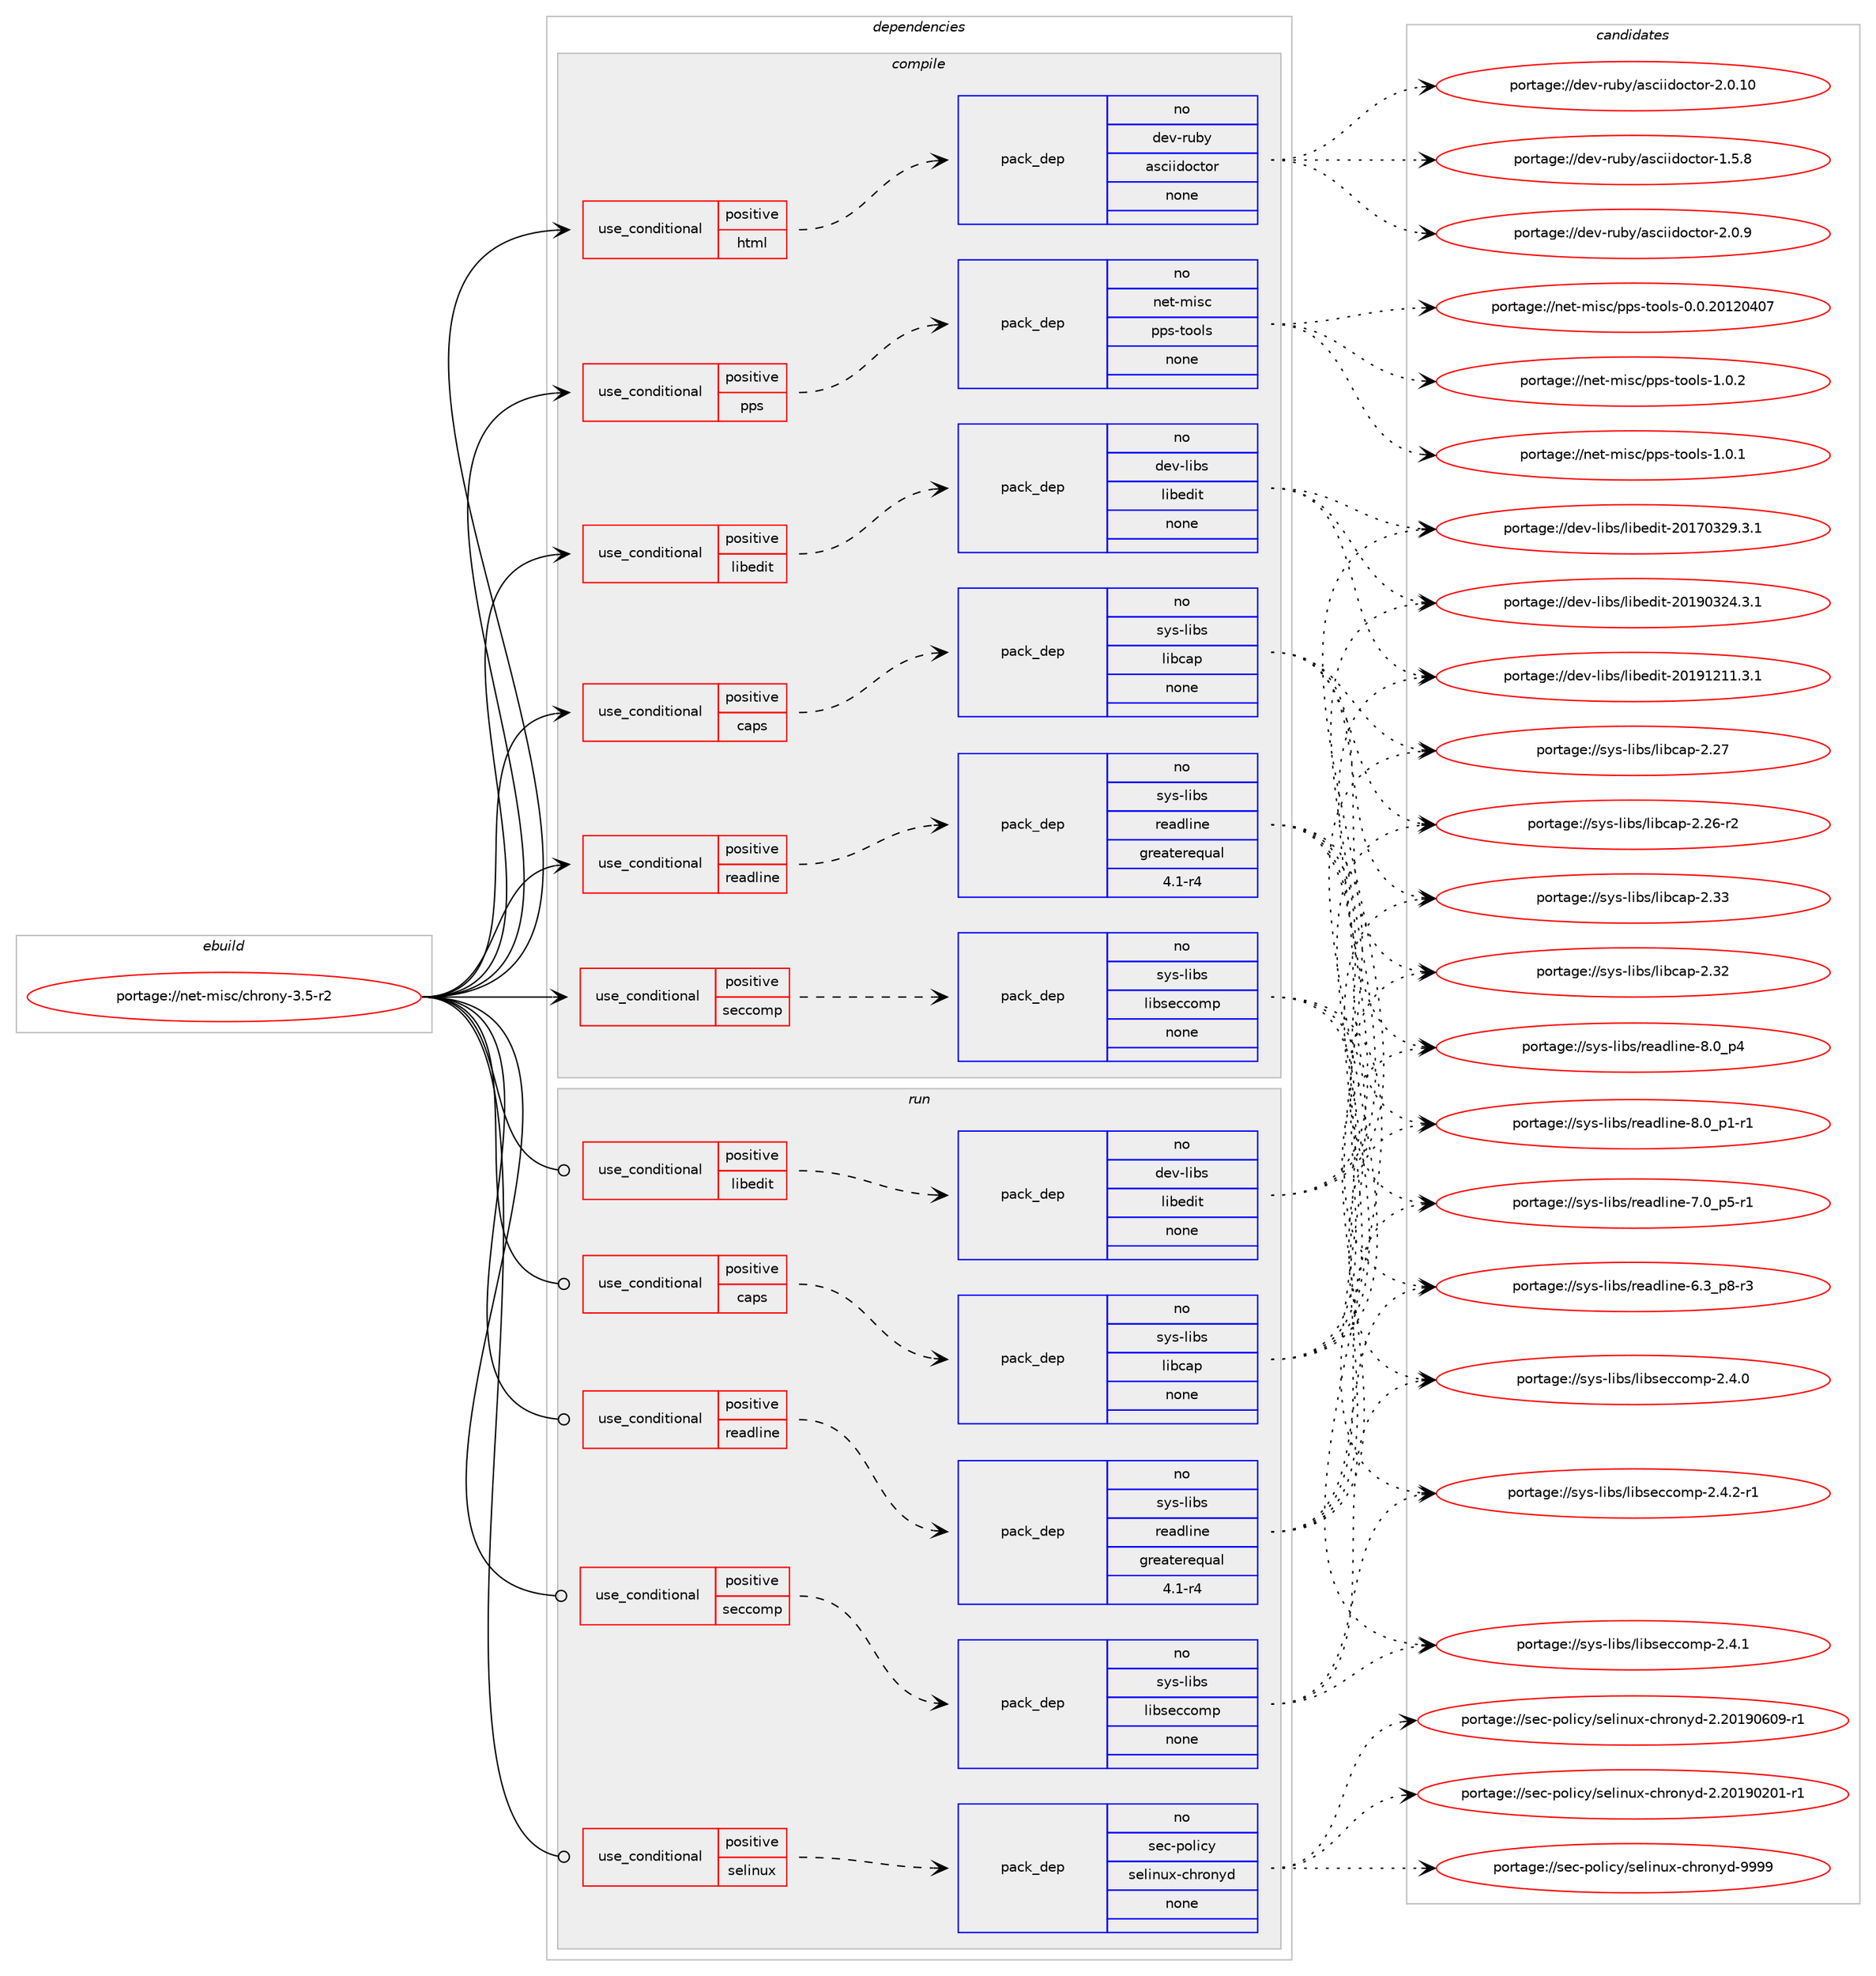 digraph prolog {

# *************
# Graph options
# *************

newrank=true;
concentrate=true;
compound=true;
graph [rankdir=LR,fontname=Helvetica,fontsize=10,ranksep=1.5];#, ranksep=2.5, nodesep=0.2];
edge  [arrowhead=vee];
node  [fontname=Helvetica,fontsize=10];

# **********
# The ebuild
# **********

subgraph cluster_leftcol {
color=gray;
rank=same;
label=<<i>ebuild</i>>;
id [label="portage://net-misc/chrony-3.5-r2", color=red, width=4, href="../net-misc/chrony-3.5-r2.svg"];
}

# ****************
# The dependencies
# ****************

subgraph cluster_midcol {
color=gray;
label=<<i>dependencies</i>>;
subgraph cluster_compile {
fillcolor="#eeeeee";
style=filled;
label=<<i>compile</i>>;
subgraph cond10529 {
dependency55356 [label=<<TABLE BORDER="0" CELLBORDER="1" CELLSPACING="0" CELLPADDING="4"><TR><TD ROWSPAN="3" CELLPADDING="10">use_conditional</TD></TR><TR><TD>positive</TD></TR><TR><TD>caps</TD></TR></TABLE>>, shape=none, color=red];
subgraph pack43724 {
dependency55357 [label=<<TABLE BORDER="0" CELLBORDER="1" CELLSPACING="0" CELLPADDING="4" WIDTH="220"><TR><TD ROWSPAN="6" CELLPADDING="30">pack_dep</TD></TR><TR><TD WIDTH="110">no</TD></TR><TR><TD>sys-libs</TD></TR><TR><TD>libcap</TD></TR><TR><TD>none</TD></TR><TR><TD></TD></TR></TABLE>>, shape=none, color=blue];
}
dependency55356:e -> dependency55357:w [weight=20,style="dashed",arrowhead="vee"];
}
id:e -> dependency55356:w [weight=20,style="solid",arrowhead="vee"];
subgraph cond10530 {
dependency55358 [label=<<TABLE BORDER="0" CELLBORDER="1" CELLSPACING="0" CELLPADDING="4"><TR><TD ROWSPAN="3" CELLPADDING="10">use_conditional</TD></TR><TR><TD>positive</TD></TR><TR><TD>html</TD></TR></TABLE>>, shape=none, color=red];
subgraph pack43725 {
dependency55359 [label=<<TABLE BORDER="0" CELLBORDER="1" CELLSPACING="0" CELLPADDING="4" WIDTH="220"><TR><TD ROWSPAN="6" CELLPADDING="30">pack_dep</TD></TR><TR><TD WIDTH="110">no</TD></TR><TR><TD>dev-ruby</TD></TR><TR><TD>asciidoctor</TD></TR><TR><TD>none</TD></TR><TR><TD></TD></TR></TABLE>>, shape=none, color=blue];
}
dependency55358:e -> dependency55359:w [weight=20,style="dashed",arrowhead="vee"];
}
id:e -> dependency55358:w [weight=20,style="solid",arrowhead="vee"];
subgraph cond10531 {
dependency55360 [label=<<TABLE BORDER="0" CELLBORDER="1" CELLSPACING="0" CELLPADDING="4"><TR><TD ROWSPAN="3" CELLPADDING="10">use_conditional</TD></TR><TR><TD>positive</TD></TR><TR><TD>libedit</TD></TR></TABLE>>, shape=none, color=red];
subgraph pack43726 {
dependency55361 [label=<<TABLE BORDER="0" CELLBORDER="1" CELLSPACING="0" CELLPADDING="4" WIDTH="220"><TR><TD ROWSPAN="6" CELLPADDING="30">pack_dep</TD></TR><TR><TD WIDTH="110">no</TD></TR><TR><TD>dev-libs</TD></TR><TR><TD>libedit</TD></TR><TR><TD>none</TD></TR><TR><TD></TD></TR></TABLE>>, shape=none, color=blue];
}
dependency55360:e -> dependency55361:w [weight=20,style="dashed",arrowhead="vee"];
}
id:e -> dependency55360:w [weight=20,style="solid",arrowhead="vee"];
subgraph cond10532 {
dependency55362 [label=<<TABLE BORDER="0" CELLBORDER="1" CELLSPACING="0" CELLPADDING="4"><TR><TD ROWSPAN="3" CELLPADDING="10">use_conditional</TD></TR><TR><TD>positive</TD></TR><TR><TD>pps</TD></TR></TABLE>>, shape=none, color=red];
subgraph pack43727 {
dependency55363 [label=<<TABLE BORDER="0" CELLBORDER="1" CELLSPACING="0" CELLPADDING="4" WIDTH="220"><TR><TD ROWSPAN="6" CELLPADDING="30">pack_dep</TD></TR><TR><TD WIDTH="110">no</TD></TR><TR><TD>net-misc</TD></TR><TR><TD>pps-tools</TD></TR><TR><TD>none</TD></TR><TR><TD></TD></TR></TABLE>>, shape=none, color=blue];
}
dependency55362:e -> dependency55363:w [weight=20,style="dashed",arrowhead="vee"];
}
id:e -> dependency55362:w [weight=20,style="solid",arrowhead="vee"];
subgraph cond10533 {
dependency55364 [label=<<TABLE BORDER="0" CELLBORDER="1" CELLSPACING="0" CELLPADDING="4"><TR><TD ROWSPAN="3" CELLPADDING="10">use_conditional</TD></TR><TR><TD>positive</TD></TR><TR><TD>readline</TD></TR></TABLE>>, shape=none, color=red];
subgraph pack43728 {
dependency55365 [label=<<TABLE BORDER="0" CELLBORDER="1" CELLSPACING="0" CELLPADDING="4" WIDTH="220"><TR><TD ROWSPAN="6" CELLPADDING="30">pack_dep</TD></TR><TR><TD WIDTH="110">no</TD></TR><TR><TD>sys-libs</TD></TR><TR><TD>readline</TD></TR><TR><TD>greaterequal</TD></TR><TR><TD>4.1-r4</TD></TR></TABLE>>, shape=none, color=blue];
}
dependency55364:e -> dependency55365:w [weight=20,style="dashed",arrowhead="vee"];
}
id:e -> dependency55364:w [weight=20,style="solid",arrowhead="vee"];
subgraph cond10534 {
dependency55366 [label=<<TABLE BORDER="0" CELLBORDER="1" CELLSPACING="0" CELLPADDING="4"><TR><TD ROWSPAN="3" CELLPADDING="10">use_conditional</TD></TR><TR><TD>positive</TD></TR><TR><TD>seccomp</TD></TR></TABLE>>, shape=none, color=red];
subgraph pack43729 {
dependency55367 [label=<<TABLE BORDER="0" CELLBORDER="1" CELLSPACING="0" CELLPADDING="4" WIDTH="220"><TR><TD ROWSPAN="6" CELLPADDING="30">pack_dep</TD></TR><TR><TD WIDTH="110">no</TD></TR><TR><TD>sys-libs</TD></TR><TR><TD>libseccomp</TD></TR><TR><TD>none</TD></TR><TR><TD></TD></TR></TABLE>>, shape=none, color=blue];
}
dependency55366:e -> dependency55367:w [weight=20,style="dashed",arrowhead="vee"];
}
id:e -> dependency55366:w [weight=20,style="solid",arrowhead="vee"];
}
subgraph cluster_compileandrun {
fillcolor="#eeeeee";
style=filled;
label=<<i>compile and run</i>>;
}
subgraph cluster_run {
fillcolor="#eeeeee";
style=filled;
label=<<i>run</i>>;
subgraph cond10535 {
dependency55368 [label=<<TABLE BORDER="0" CELLBORDER="1" CELLSPACING="0" CELLPADDING="4"><TR><TD ROWSPAN="3" CELLPADDING="10">use_conditional</TD></TR><TR><TD>positive</TD></TR><TR><TD>caps</TD></TR></TABLE>>, shape=none, color=red];
subgraph pack43730 {
dependency55369 [label=<<TABLE BORDER="0" CELLBORDER="1" CELLSPACING="0" CELLPADDING="4" WIDTH="220"><TR><TD ROWSPAN="6" CELLPADDING="30">pack_dep</TD></TR><TR><TD WIDTH="110">no</TD></TR><TR><TD>sys-libs</TD></TR><TR><TD>libcap</TD></TR><TR><TD>none</TD></TR><TR><TD></TD></TR></TABLE>>, shape=none, color=blue];
}
dependency55368:e -> dependency55369:w [weight=20,style="dashed",arrowhead="vee"];
}
id:e -> dependency55368:w [weight=20,style="solid",arrowhead="odot"];
subgraph cond10536 {
dependency55370 [label=<<TABLE BORDER="0" CELLBORDER="1" CELLSPACING="0" CELLPADDING="4"><TR><TD ROWSPAN="3" CELLPADDING="10">use_conditional</TD></TR><TR><TD>positive</TD></TR><TR><TD>libedit</TD></TR></TABLE>>, shape=none, color=red];
subgraph pack43731 {
dependency55371 [label=<<TABLE BORDER="0" CELLBORDER="1" CELLSPACING="0" CELLPADDING="4" WIDTH="220"><TR><TD ROWSPAN="6" CELLPADDING="30">pack_dep</TD></TR><TR><TD WIDTH="110">no</TD></TR><TR><TD>dev-libs</TD></TR><TR><TD>libedit</TD></TR><TR><TD>none</TD></TR><TR><TD></TD></TR></TABLE>>, shape=none, color=blue];
}
dependency55370:e -> dependency55371:w [weight=20,style="dashed",arrowhead="vee"];
}
id:e -> dependency55370:w [weight=20,style="solid",arrowhead="odot"];
subgraph cond10537 {
dependency55372 [label=<<TABLE BORDER="0" CELLBORDER="1" CELLSPACING="0" CELLPADDING="4"><TR><TD ROWSPAN="3" CELLPADDING="10">use_conditional</TD></TR><TR><TD>positive</TD></TR><TR><TD>readline</TD></TR></TABLE>>, shape=none, color=red];
subgraph pack43732 {
dependency55373 [label=<<TABLE BORDER="0" CELLBORDER="1" CELLSPACING="0" CELLPADDING="4" WIDTH="220"><TR><TD ROWSPAN="6" CELLPADDING="30">pack_dep</TD></TR><TR><TD WIDTH="110">no</TD></TR><TR><TD>sys-libs</TD></TR><TR><TD>readline</TD></TR><TR><TD>greaterequal</TD></TR><TR><TD>4.1-r4</TD></TR></TABLE>>, shape=none, color=blue];
}
dependency55372:e -> dependency55373:w [weight=20,style="dashed",arrowhead="vee"];
}
id:e -> dependency55372:w [weight=20,style="solid",arrowhead="odot"];
subgraph cond10538 {
dependency55374 [label=<<TABLE BORDER="0" CELLBORDER="1" CELLSPACING="0" CELLPADDING="4"><TR><TD ROWSPAN="3" CELLPADDING="10">use_conditional</TD></TR><TR><TD>positive</TD></TR><TR><TD>seccomp</TD></TR></TABLE>>, shape=none, color=red];
subgraph pack43733 {
dependency55375 [label=<<TABLE BORDER="0" CELLBORDER="1" CELLSPACING="0" CELLPADDING="4" WIDTH="220"><TR><TD ROWSPAN="6" CELLPADDING="30">pack_dep</TD></TR><TR><TD WIDTH="110">no</TD></TR><TR><TD>sys-libs</TD></TR><TR><TD>libseccomp</TD></TR><TR><TD>none</TD></TR><TR><TD></TD></TR></TABLE>>, shape=none, color=blue];
}
dependency55374:e -> dependency55375:w [weight=20,style="dashed",arrowhead="vee"];
}
id:e -> dependency55374:w [weight=20,style="solid",arrowhead="odot"];
subgraph cond10539 {
dependency55376 [label=<<TABLE BORDER="0" CELLBORDER="1" CELLSPACING="0" CELLPADDING="4"><TR><TD ROWSPAN="3" CELLPADDING="10">use_conditional</TD></TR><TR><TD>positive</TD></TR><TR><TD>selinux</TD></TR></TABLE>>, shape=none, color=red];
subgraph pack43734 {
dependency55377 [label=<<TABLE BORDER="0" CELLBORDER="1" CELLSPACING="0" CELLPADDING="4" WIDTH="220"><TR><TD ROWSPAN="6" CELLPADDING="30">pack_dep</TD></TR><TR><TD WIDTH="110">no</TD></TR><TR><TD>sec-policy</TD></TR><TR><TD>selinux-chronyd</TD></TR><TR><TD>none</TD></TR><TR><TD></TD></TR></TABLE>>, shape=none, color=blue];
}
dependency55376:e -> dependency55377:w [weight=20,style="dashed",arrowhead="vee"];
}
id:e -> dependency55376:w [weight=20,style="solid",arrowhead="odot"];
}
}

# **************
# The candidates
# **************

subgraph cluster_choices {
rank=same;
color=gray;
label=<<i>candidates</i>>;

subgraph choice43724 {
color=black;
nodesep=1;
choice1151211154510810598115471081059899971124550465151 [label="portage://sys-libs/libcap-2.33", color=red, width=4,href="../sys-libs/libcap-2.33.svg"];
choice1151211154510810598115471081059899971124550465150 [label="portage://sys-libs/libcap-2.32", color=red, width=4,href="../sys-libs/libcap-2.32.svg"];
choice1151211154510810598115471081059899971124550465055 [label="portage://sys-libs/libcap-2.27", color=red, width=4,href="../sys-libs/libcap-2.27.svg"];
choice11512111545108105981154710810598999711245504650544511450 [label="portage://sys-libs/libcap-2.26-r2", color=red, width=4,href="../sys-libs/libcap-2.26-r2.svg"];
dependency55357:e -> choice1151211154510810598115471081059899971124550465151:w [style=dotted,weight="100"];
dependency55357:e -> choice1151211154510810598115471081059899971124550465150:w [style=dotted,weight="100"];
dependency55357:e -> choice1151211154510810598115471081059899971124550465055:w [style=dotted,weight="100"];
dependency55357:e -> choice11512111545108105981154710810598999711245504650544511450:w [style=dotted,weight="100"];
}
subgraph choice43725 {
color=black;
nodesep=1;
choice100101118451141179812147971159910510510011199116111114455046484657 [label="portage://dev-ruby/asciidoctor-2.0.9", color=red, width=4,href="../dev-ruby/asciidoctor-2.0.9.svg"];
choice10010111845114117981214797115991051051001119911611111445504648464948 [label="portage://dev-ruby/asciidoctor-2.0.10", color=red, width=4,href="../dev-ruby/asciidoctor-2.0.10.svg"];
choice100101118451141179812147971159910510510011199116111114454946534656 [label="portage://dev-ruby/asciidoctor-1.5.8", color=red, width=4,href="../dev-ruby/asciidoctor-1.5.8.svg"];
dependency55359:e -> choice100101118451141179812147971159910510510011199116111114455046484657:w [style=dotted,weight="100"];
dependency55359:e -> choice10010111845114117981214797115991051051001119911611111445504648464948:w [style=dotted,weight="100"];
dependency55359:e -> choice100101118451141179812147971159910510510011199116111114454946534656:w [style=dotted,weight="100"];
}
subgraph choice43726 {
color=black;
nodesep=1;
choice1001011184510810598115471081059810110010511645504849574950494946514649 [label="portage://dev-libs/libedit-20191211.3.1", color=red, width=4,href="../dev-libs/libedit-20191211.3.1.svg"];
choice1001011184510810598115471081059810110010511645504849574851505246514649 [label="portage://dev-libs/libedit-20190324.3.1", color=red, width=4,href="../dev-libs/libedit-20190324.3.1.svg"];
choice1001011184510810598115471081059810110010511645504849554851505746514649 [label="portage://dev-libs/libedit-20170329.3.1", color=red, width=4,href="../dev-libs/libedit-20170329.3.1.svg"];
dependency55361:e -> choice1001011184510810598115471081059810110010511645504849574950494946514649:w [style=dotted,weight="100"];
dependency55361:e -> choice1001011184510810598115471081059810110010511645504849574851505246514649:w [style=dotted,weight="100"];
dependency55361:e -> choice1001011184510810598115471081059810110010511645504849554851505746514649:w [style=dotted,weight="100"];
}
subgraph choice43727 {
color=black;
nodesep=1;
choice11010111645109105115994711211211545116111111108115454946484650 [label="portage://net-misc/pps-tools-1.0.2", color=red, width=4,href="../net-misc/pps-tools-1.0.2.svg"];
choice11010111645109105115994711211211545116111111108115454946484649 [label="portage://net-misc/pps-tools-1.0.1", color=red, width=4,href="../net-misc/pps-tools-1.0.1.svg"];
choice1101011164510910511599471121121154511611111110811545484648465048495048524855 [label="portage://net-misc/pps-tools-0.0.20120407", color=red, width=4,href="../net-misc/pps-tools-0.0.20120407.svg"];
dependency55363:e -> choice11010111645109105115994711211211545116111111108115454946484650:w [style=dotted,weight="100"];
dependency55363:e -> choice11010111645109105115994711211211545116111111108115454946484649:w [style=dotted,weight="100"];
dependency55363:e -> choice1101011164510910511599471121121154511611111110811545484648465048495048524855:w [style=dotted,weight="100"];
}
subgraph choice43728 {
color=black;
nodesep=1;
choice11512111545108105981154711410197100108105110101455646489511252 [label="portage://sys-libs/readline-8.0_p4", color=red, width=4,href="../sys-libs/readline-8.0_p4.svg"];
choice115121115451081059811547114101971001081051101014556464895112494511449 [label="portage://sys-libs/readline-8.0_p1-r1", color=red, width=4,href="../sys-libs/readline-8.0_p1-r1.svg"];
choice115121115451081059811547114101971001081051101014555464895112534511449 [label="portage://sys-libs/readline-7.0_p5-r1", color=red, width=4,href="../sys-libs/readline-7.0_p5-r1.svg"];
choice115121115451081059811547114101971001081051101014554465195112564511451 [label="portage://sys-libs/readline-6.3_p8-r3", color=red, width=4,href="../sys-libs/readline-6.3_p8-r3.svg"];
dependency55365:e -> choice11512111545108105981154711410197100108105110101455646489511252:w [style=dotted,weight="100"];
dependency55365:e -> choice115121115451081059811547114101971001081051101014556464895112494511449:w [style=dotted,weight="100"];
dependency55365:e -> choice115121115451081059811547114101971001081051101014555464895112534511449:w [style=dotted,weight="100"];
dependency55365:e -> choice115121115451081059811547114101971001081051101014554465195112564511451:w [style=dotted,weight="100"];
}
subgraph choice43729 {
color=black;
nodesep=1;
choice1151211154510810598115471081059811510199991111091124550465246504511449 [label="portage://sys-libs/libseccomp-2.4.2-r1", color=red, width=4,href="../sys-libs/libseccomp-2.4.2-r1.svg"];
choice115121115451081059811547108105981151019999111109112455046524649 [label="portage://sys-libs/libseccomp-2.4.1", color=red, width=4,href="../sys-libs/libseccomp-2.4.1.svg"];
choice115121115451081059811547108105981151019999111109112455046524648 [label="portage://sys-libs/libseccomp-2.4.0", color=red, width=4,href="../sys-libs/libseccomp-2.4.0.svg"];
dependency55367:e -> choice1151211154510810598115471081059811510199991111091124550465246504511449:w [style=dotted,weight="100"];
dependency55367:e -> choice115121115451081059811547108105981151019999111109112455046524649:w [style=dotted,weight="100"];
dependency55367:e -> choice115121115451081059811547108105981151019999111109112455046524648:w [style=dotted,weight="100"];
}
subgraph choice43730 {
color=black;
nodesep=1;
choice1151211154510810598115471081059899971124550465151 [label="portage://sys-libs/libcap-2.33", color=red, width=4,href="../sys-libs/libcap-2.33.svg"];
choice1151211154510810598115471081059899971124550465150 [label="portage://sys-libs/libcap-2.32", color=red, width=4,href="../sys-libs/libcap-2.32.svg"];
choice1151211154510810598115471081059899971124550465055 [label="portage://sys-libs/libcap-2.27", color=red, width=4,href="../sys-libs/libcap-2.27.svg"];
choice11512111545108105981154710810598999711245504650544511450 [label="portage://sys-libs/libcap-2.26-r2", color=red, width=4,href="../sys-libs/libcap-2.26-r2.svg"];
dependency55369:e -> choice1151211154510810598115471081059899971124550465151:w [style=dotted,weight="100"];
dependency55369:e -> choice1151211154510810598115471081059899971124550465150:w [style=dotted,weight="100"];
dependency55369:e -> choice1151211154510810598115471081059899971124550465055:w [style=dotted,weight="100"];
dependency55369:e -> choice11512111545108105981154710810598999711245504650544511450:w [style=dotted,weight="100"];
}
subgraph choice43731 {
color=black;
nodesep=1;
choice1001011184510810598115471081059810110010511645504849574950494946514649 [label="portage://dev-libs/libedit-20191211.3.1", color=red, width=4,href="../dev-libs/libedit-20191211.3.1.svg"];
choice1001011184510810598115471081059810110010511645504849574851505246514649 [label="portage://dev-libs/libedit-20190324.3.1", color=red, width=4,href="../dev-libs/libedit-20190324.3.1.svg"];
choice1001011184510810598115471081059810110010511645504849554851505746514649 [label="portage://dev-libs/libedit-20170329.3.1", color=red, width=4,href="../dev-libs/libedit-20170329.3.1.svg"];
dependency55371:e -> choice1001011184510810598115471081059810110010511645504849574950494946514649:w [style=dotted,weight="100"];
dependency55371:e -> choice1001011184510810598115471081059810110010511645504849574851505246514649:w [style=dotted,weight="100"];
dependency55371:e -> choice1001011184510810598115471081059810110010511645504849554851505746514649:w [style=dotted,weight="100"];
}
subgraph choice43732 {
color=black;
nodesep=1;
choice11512111545108105981154711410197100108105110101455646489511252 [label="portage://sys-libs/readline-8.0_p4", color=red, width=4,href="../sys-libs/readline-8.0_p4.svg"];
choice115121115451081059811547114101971001081051101014556464895112494511449 [label="portage://sys-libs/readline-8.0_p1-r1", color=red, width=4,href="../sys-libs/readline-8.0_p1-r1.svg"];
choice115121115451081059811547114101971001081051101014555464895112534511449 [label="portage://sys-libs/readline-7.0_p5-r1", color=red, width=4,href="../sys-libs/readline-7.0_p5-r1.svg"];
choice115121115451081059811547114101971001081051101014554465195112564511451 [label="portage://sys-libs/readline-6.3_p8-r3", color=red, width=4,href="../sys-libs/readline-6.3_p8-r3.svg"];
dependency55373:e -> choice11512111545108105981154711410197100108105110101455646489511252:w [style=dotted,weight="100"];
dependency55373:e -> choice115121115451081059811547114101971001081051101014556464895112494511449:w [style=dotted,weight="100"];
dependency55373:e -> choice115121115451081059811547114101971001081051101014555464895112534511449:w [style=dotted,weight="100"];
dependency55373:e -> choice115121115451081059811547114101971001081051101014554465195112564511451:w [style=dotted,weight="100"];
}
subgraph choice43733 {
color=black;
nodesep=1;
choice1151211154510810598115471081059811510199991111091124550465246504511449 [label="portage://sys-libs/libseccomp-2.4.2-r1", color=red, width=4,href="../sys-libs/libseccomp-2.4.2-r1.svg"];
choice115121115451081059811547108105981151019999111109112455046524649 [label="portage://sys-libs/libseccomp-2.4.1", color=red, width=4,href="../sys-libs/libseccomp-2.4.1.svg"];
choice115121115451081059811547108105981151019999111109112455046524648 [label="portage://sys-libs/libseccomp-2.4.0", color=red, width=4,href="../sys-libs/libseccomp-2.4.0.svg"];
dependency55375:e -> choice1151211154510810598115471081059811510199991111091124550465246504511449:w [style=dotted,weight="100"];
dependency55375:e -> choice115121115451081059811547108105981151019999111109112455046524649:w [style=dotted,weight="100"];
dependency55375:e -> choice115121115451081059811547108105981151019999111109112455046524648:w [style=dotted,weight="100"];
}
subgraph choice43734 {
color=black;
nodesep=1;
choice1151019945112111108105991214711510110810511011712045991041141111101211004557575757 [label="portage://sec-policy/selinux-chronyd-9999", color=red, width=4,href="../sec-policy/selinux-chronyd-9999.svg"];
choice11510199451121111081059912147115101108105110117120459910411411111012110045504650484957485448574511449 [label="portage://sec-policy/selinux-chronyd-2.20190609-r1", color=red, width=4,href="../sec-policy/selinux-chronyd-2.20190609-r1.svg"];
choice11510199451121111081059912147115101108105110117120459910411411111012110045504650484957485048494511449 [label="portage://sec-policy/selinux-chronyd-2.20190201-r1", color=red, width=4,href="../sec-policy/selinux-chronyd-2.20190201-r1.svg"];
dependency55377:e -> choice1151019945112111108105991214711510110810511011712045991041141111101211004557575757:w [style=dotted,weight="100"];
dependency55377:e -> choice11510199451121111081059912147115101108105110117120459910411411111012110045504650484957485448574511449:w [style=dotted,weight="100"];
dependency55377:e -> choice11510199451121111081059912147115101108105110117120459910411411111012110045504650484957485048494511449:w [style=dotted,weight="100"];
}
}

}
